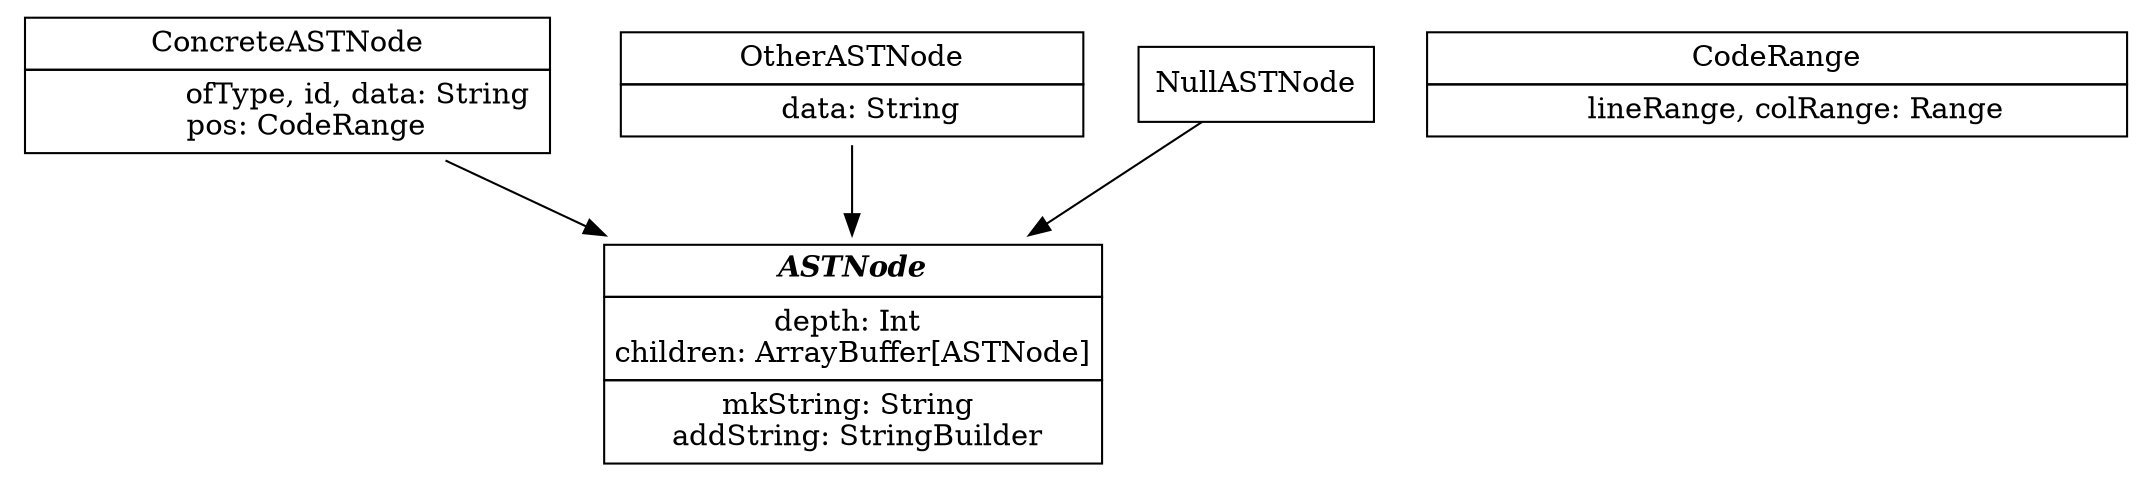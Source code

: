 digraph {
    // nodes
    ASTNode [shape=none,label=<
        <TABLE BORDER="0" CELLBORDER="1" CELLSPACING="0" CELLPADDING="4">
            <TR><TD><B><I>ASTNode</I></B></TD></TR>
            <TR><TD>depth: Int <BR/>children: ArrayBuffer[ASTNode]</TD></TR>        
            <TR><TD>mkString: String <BR/> addString: StringBuilder</TD></TR>
        </TABLE>
    >];     
    ConcreteASTNode [shape=none,label=<
        <TABLE BORDER="0" CELLBORDER="1" CELLSPACING="0" CELLPADDING="4">
            <TR><TD>ConcreteASTNode</TD></TR>
            <TR><TD>
                ofType, id, data: String <BR/>
                pos: CodeRange
            </TD></TR> 
        </TABLE>
    >];
    OtherASTNode [shape=none,label=<
        <TABLE BORDER="0" CELLBORDER="1" CELLSPACING="0" CELLPADDING="4">
            <TR><TD>OtherASTNode</TD></TR>
            <TR><TD>
                data: String
            </TD></TR> 
        </TABLE>
    >];
    NullASTNode [shape=box];
    CodeRange [shape=none,label=<
        <TABLE BORDER="0" CELLBORDER="1" CELLSPACING="0" CELLPADDING="4">
            <TR><TD>CodeRange</TD></TR>
            <TR><TD>
                lineRange, colRange: Range
            </TD></TR> 
        </TABLE>
    >];
    
    // links    
    ConcreteASTNode -> ASTNode
    NullASTNode -> ASTNode
    OtherASTNode -> ASTNode
}